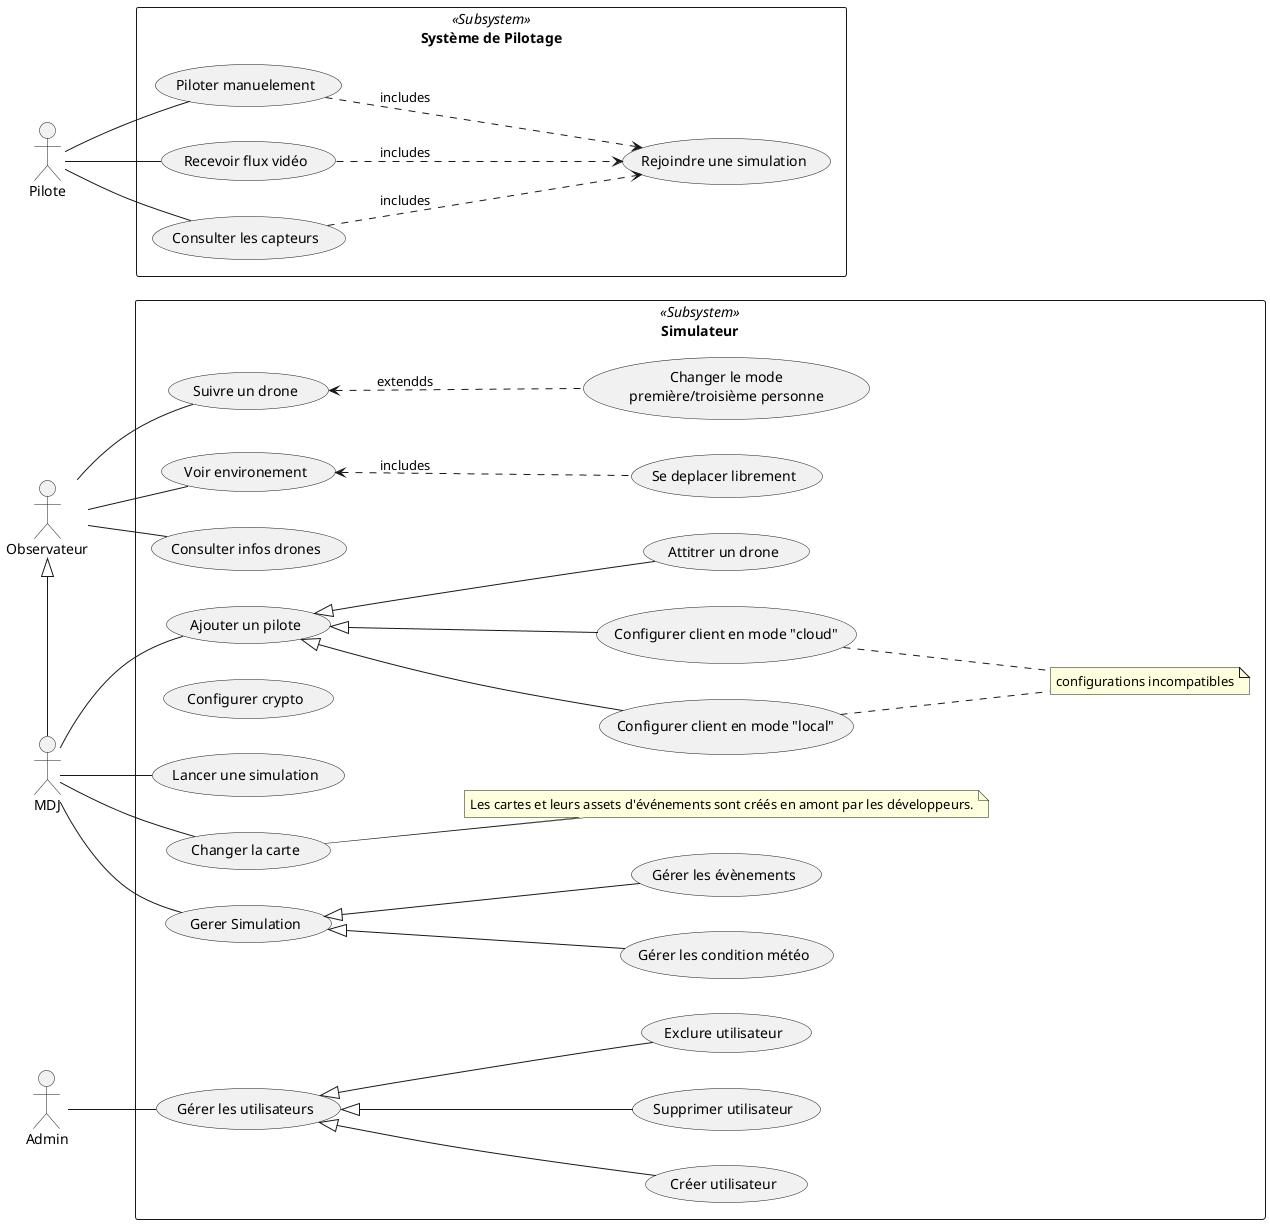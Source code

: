 @startuml

left to right direction

actor Observateur
actor MDJ
actor Pilote
actor Admin
'actor Admin

rectangle "Système de Pilotage" <<Subsystem>> as SysPilot {
    Pilote -- (Piloter manuelement)
    Pilote -- (Recevoir flux vidéo)
    Pilote -- (Consulter les capteurs)

    (Recevoir flux vidéo) ..> (Rejoindre une simulation) : includes
    (Piloter manuelement) ..> (Rejoindre une simulation) : includes
    (Consulter les capteurs) ..> (Rejoindre une simulation) : includes
}

MDJ -left-|> Observateur

rectangle Simulateur <<Subsystem>> {

    usecase (Suivre un drone) as follow_drone

    follow_drone <.down. (Changer le mode\npremière/troisième personne) : extendds
    (Voir environement) <.. (Se deplacer librement) : includes

    Observateur -- (Voir environement)
    Observateur -- follow_drone
    Observateur -- (Consulter infos drones)

    usecase (Ajouter un pilote) as cfg_drone
    usecase (Configurer crypto) as cfg_crypt
    usecase (Configurer client en mode "local") as cfg_ardu_ss
    usecase (Configurer client en mode "cloud") as cfg_ardu_cs
    usecase (Attitrer un drone) as cfg_attrib_drone
    usecase (Lancer une simulation) as cfg_sim
    note "configurations incompatibles" as mutex1
    note "Les cartes et leurs assets d'événements sont créés en amont par les développeurs." as note1

    cfg_drone <|-- cfg_ardu_ss
    cfg_drone <|-- cfg_ardu_cs
    cfg_ardu_ss .. mutex1
    cfg_ardu_cs .. mutex1
    cfg_drone <|--  cfg_attrib_drone

    MDJ -- (Changer la carte)
    (Changer la carte) .. note1
    MDJ -- (Gerer Simulation)
    (Gerer Simulation) <|-- (Gérer les condition météo)
    (Gerer Simulation) <|-- (Gérer les évènements)
    MDJ -- cfg_drone
    MDJ -- cfg_sim

    Admin -- (Gérer les utilisateurs)
    (Gérer les utilisateurs) <|-- (Créer utilisateur)
    (Gérer les utilisateurs) <|-- (Supprimer utilisateur)
    (Gérer les utilisateurs) <|-- (Exclure utilisateur)

}

@enduml
